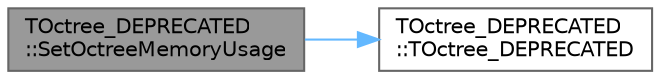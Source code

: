 digraph "TOctree_DEPRECATED::SetOctreeMemoryUsage"
{
 // INTERACTIVE_SVG=YES
 // LATEX_PDF_SIZE
  bgcolor="transparent";
  edge [fontname=Helvetica,fontsize=10,labelfontname=Helvetica,labelfontsize=10];
  node [fontname=Helvetica,fontsize=10,shape=box,height=0.2,width=0.4];
  rankdir="LR";
  Node1 [id="Node000001",label="TOctree_DEPRECATED\l::SetOctreeMemoryUsage",height=0.2,width=0.4,color="gray40", fillcolor="grey60", style="filled", fontcolor="black",tooltip="this function basically set TotalSizeBytes, but gives opportunity to include this Octree in memory st..."];
  Node1 -> Node2 [id="edge1_Node000001_Node000002",color="steelblue1",style="solid",tooltip=" "];
  Node2 [id="Node000002",label="TOctree_DEPRECATED\l::TOctree_DEPRECATED",height=0.2,width=0.4,color="grey40", fillcolor="white", style="filled",URL="$d1/dfb/classTOctree__DEPRECATED.html#a15b0b2036ec506aac067d1ab0c5ae08b",tooltip="Initialization constructor."];
}
